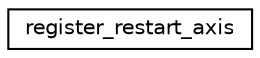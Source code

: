 digraph "Graphical Class Hierarchy"
{
 // INTERACTIVE_SVG=YES
 // LATEX_PDF_SIZE
  edge [fontname="Helvetica",fontsize="10",labelfontname="Helvetica",labelfontsize="10"];
  node [fontname="Helvetica",fontsize="10",shape=record];
  rankdir="LR";
  Node0 [label="register_restart_axis",height=0.2,width=0.4,color="black", fillcolor="white", style="filled",URL="$interfacefms__io__mod_1_1register__restart__axis.html",tooltip=" "];
}
